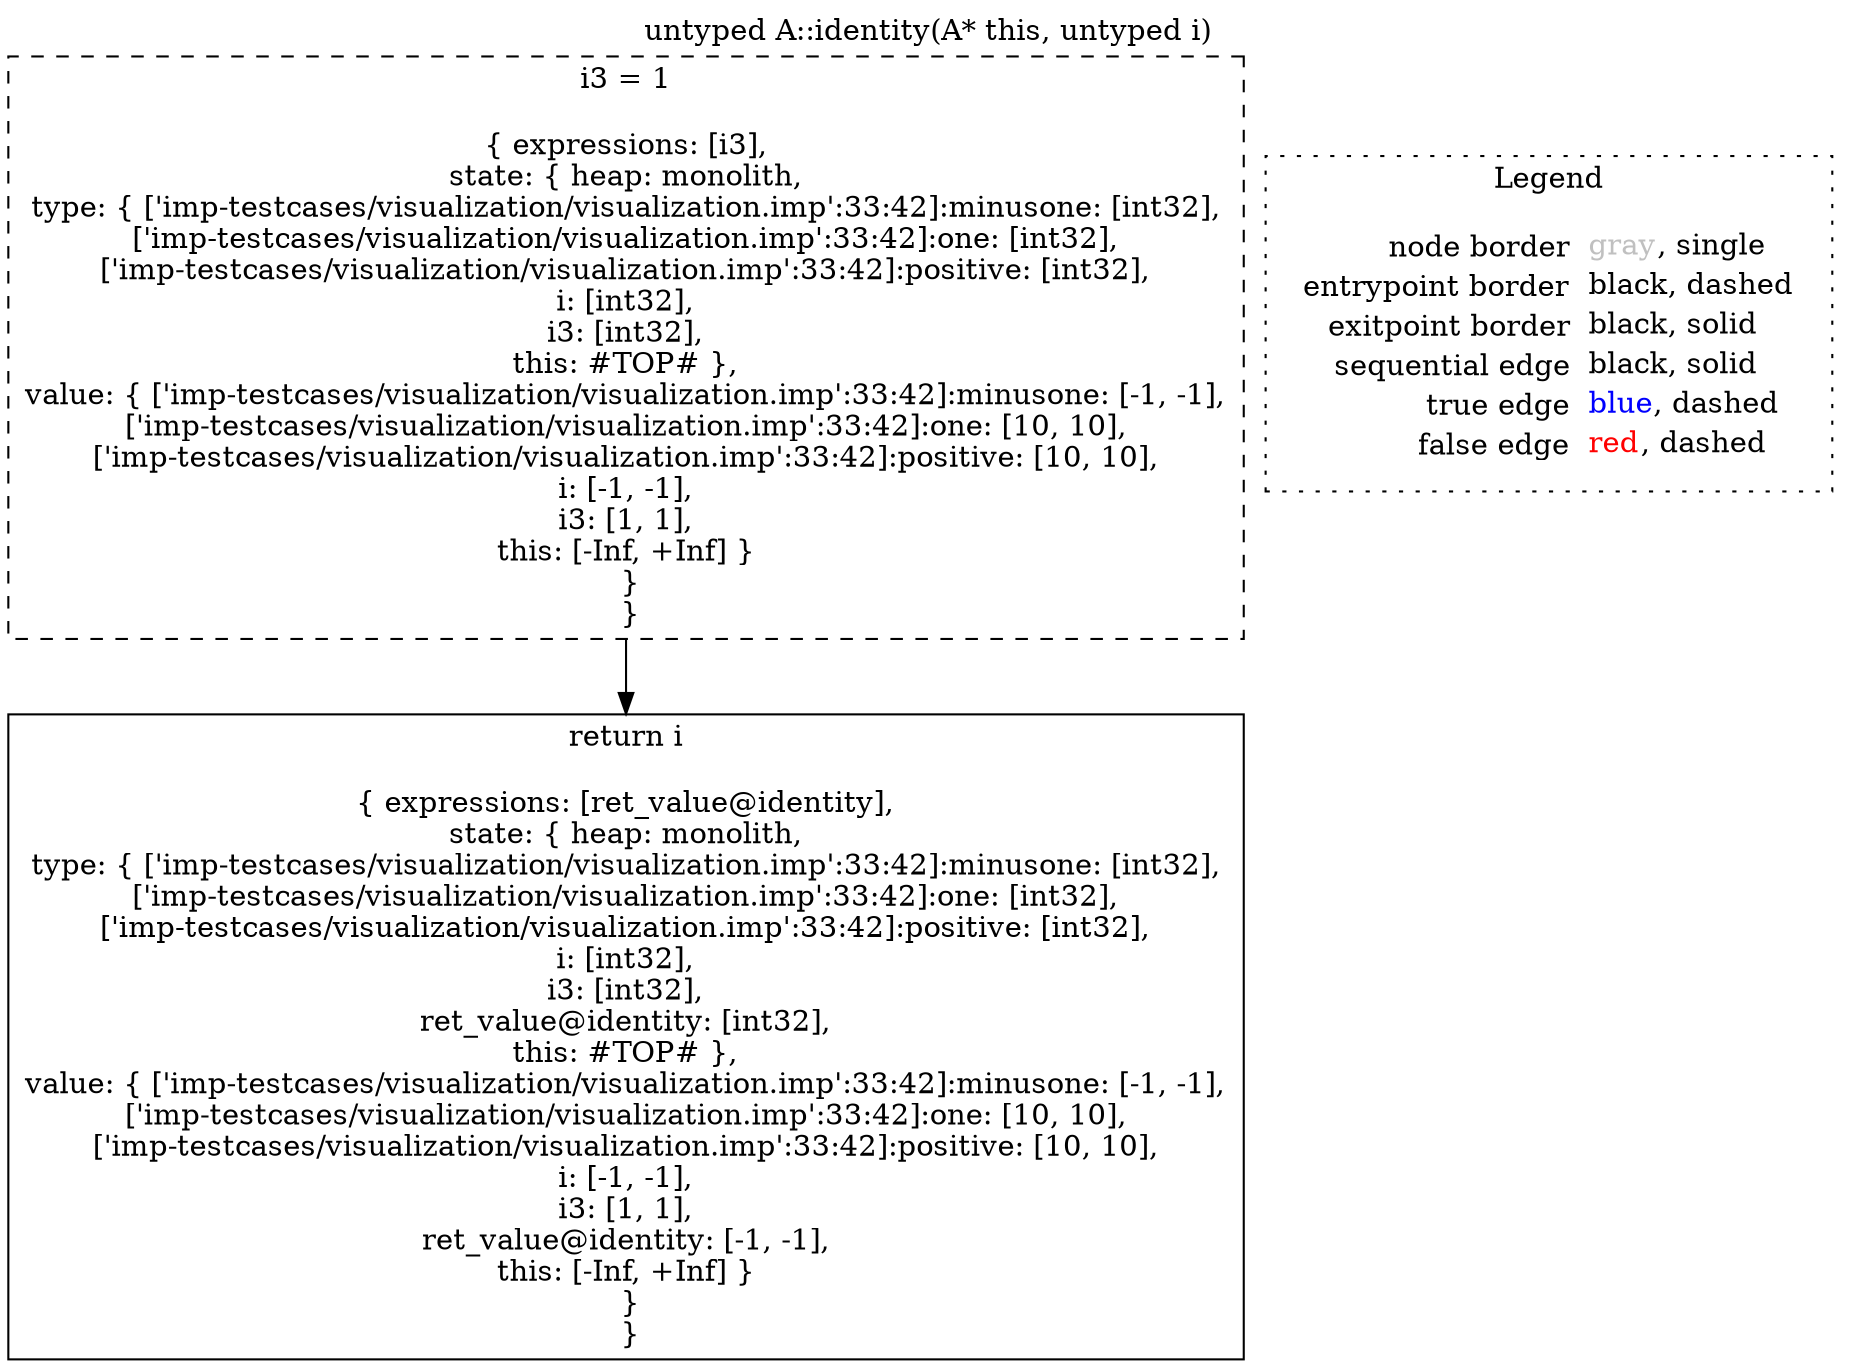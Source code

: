 digraph "untyped A::identity(A* this, untyped i)" {
edge ["dir"="forward"]
graph ["label"="untyped A::identity(A* this, untyped i)","labelloc"="t"]
"node0" ["label"=<i3 = 1<br/><br/>{ expressions: [i3],<br/>state: { heap: monolith,<br/>type: { ['imp-testcases/visualization/visualization.imp':33:42]:minusone: [int32],<br/>['imp-testcases/visualization/visualization.imp':33:42]:one: [int32],<br/>['imp-testcases/visualization/visualization.imp':33:42]:positive: [int32],<br/>i: [int32],<br/>i3: [int32],<br/>this: #TOP# },<br/>value: { ['imp-testcases/visualization/visualization.imp':33:42]:minusone: [-1, -1],<br/>['imp-testcases/visualization/visualization.imp':33:42]:one: [10, 10],<br/>['imp-testcases/visualization/visualization.imp':33:42]:positive: [10, 10],<br/>i: [-1, -1],<br/>i3: [1, 1],<br/>this: [-Inf, +Inf] }<br/> }<br/> }<br/>>,"shape"="rect","id"="node0","color"="black","style"="dashed"]
"node3" ["label"=<return i<br/><br/>{ expressions: [ret_value@identity],<br/>state: { heap: monolith,<br/>type: { ['imp-testcases/visualization/visualization.imp':33:42]:minusone: [int32],<br/>['imp-testcases/visualization/visualization.imp':33:42]:one: [int32],<br/>['imp-testcases/visualization/visualization.imp':33:42]:positive: [int32],<br/>i: [int32],<br/>i3: [int32],<br/>ret_value@identity: [int32],<br/>this: #TOP# },<br/>value: { ['imp-testcases/visualization/visualization.imp':33:42]:minusone: [-1, -1],<br/>['imp-testcases/visualization/visualization.imp':33:42]:one: [10, 10],<br/>['imp-testcases/visualization/visualization.imp':33:42]:positive: [10, 10],<br/>i: [-1, -1],<br/>i3: [1, 1],<br/>ret_value@identity: [-1, -1],<br/>this: [-Inf, +Inf] }<br/> }<br/> }<br/>>,"shape"="rect","id"="node3","color"="black"]
subgraph "cluster_legend" {
edge ["dir"="none"]
graph ["label"=<Legend>,"style"="dotted"]
"legend" ["label"=<<table border="0" cellpadding="2" cellspacing="0" cellborder="0"><tr><td align="right">node border&nbsp;</td><td align="left"><font color="gray">gray</font>, single</td></tr><tr><td align="right">entrypoint border&nbsp;</td><td align="left"><font color="black">black</font>, dashed</td></tr><tr><td align="right">exitpoint border&nbsp;</td><td align="left"><font color="black">black</font>, solid</td></tr><tr><td align="right">sequential edge&nbsp;</td><td align="left"><font color="black">black</font>, solid</td></tr><tr><td align="right">true edge&nbsp;</td><td align="left"><font color="blue">blue</font>, dashed</td></tr><tr><td align="right">false edge&nbsp;</td><td align="left"><font color="red">red</font>, dashed</td></tr></table>>,"shape"="none"]
}
"node0" -> "node3" ["color"="black"]
}